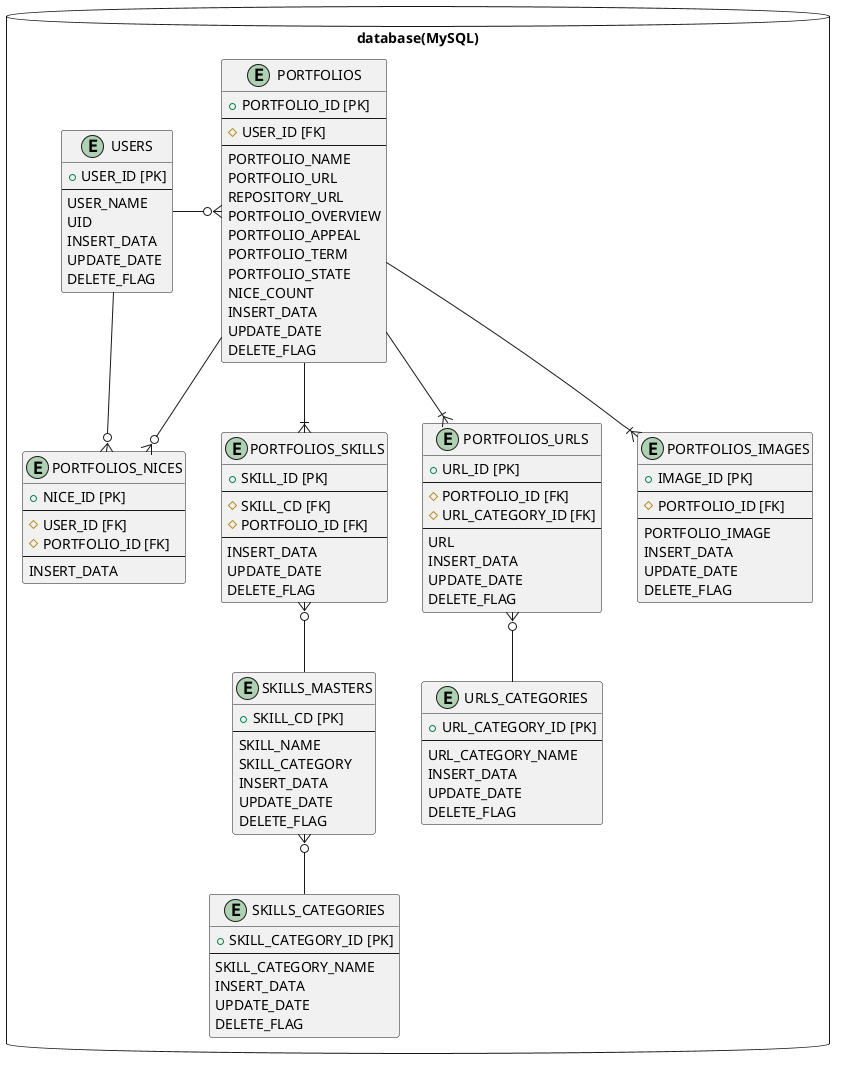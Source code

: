 @startuml EntityRelationship

package "database(MySQL)" as target_system <<Database>> {

    entity "USERS" as users {
        + USER_ID [PK]
        --
        USER_NAME
        UID
        INSERT_DATA
        UPDATE_DATE
        DELETE_FLAG
       }

    entity "PORTFOLIOS" as portfolios {
        + PORTFOLIO_ID [PK]
        --
        # USER_ID [FK]
        --
        PORTFOLIO_NAME
        PORTFOLIO_URL
        REPOSITORY_URL
        PORTFOLIO_OVERVIEW
        PORTFOLIO_APPEAL
        PORTFOLIO_TERM
        PORTFOLIO_STATE
        NICE_COUNT
        INSERT_DATA
        UPDATE_DATE
        DELETE_FLAG
    }

    entity "PORTFOLIOS_IMAGES" as portfolios_images {
        + IMAGE_ID [PK]
        --
        # PORTFOLIO_ID [FK]
        --
        PORTFOLIO_IMAGE
        INSERT_DATA
        UPDATE_DATE
        DELETE_FLAG
    }

    entity "PORTFOLIOS_SKILLS" as portfolios_skills {
        + SKILL_ID [PK]
        --
        # SKILL_CD [FK]
        # PORTFOLIO_ID [FK]
        --
        INSERT_DATA
        UPDATE_DATE
        DELETE_FLAG
    }

    entity "SKILLS_MASTERS" as skills_masters {
        + SKILL_CD [PK]
        --
        SKILL_NAME
        SKILL_CATEGORY
        INSERT_DATA
        UPDATE_DATE
        DELETE_FLAG
    }

    entity "SKILLS_CATEGORIES" as skills_categories {
        + SKILL_CATEGORY_ID [PK]
        --
        SKILL_CATEGORY_NAME
        INSERT_DATA
        UPDATE_DATE
        DELETE_FLAG
    }

   entity "PORTFOLIOS_NICES" as portfolios_nices {
        + NICE_ID [PK]
        --
        # USER_ID [FK]
        # PORTFOLIO_ID [FK]
        --
        INSERT_DATA 
    }

        entity "PORTFOLIOS_URLS" as portfolios_urls {
        + URL_ID [PK]
        --
        # PORTFOLIO_ID [FK]
        # URL_CATEGORY_ID [FK]
        --
        URL
        INSERT_DATA
        UPDATE_DATE
        DELETE_FLAG
    }

    entity "URLS_CATEGORIES" as urls_categories {
        + URL_CATEGORY_ID [PK]
        --
        URL_CATEGORY_NAME
        INSERT_DATA
        UPDATE_DATE
        DELETE_FLAG
}

users --right--o{ portfolios
users -down-o{ portfolios_nices
portfolios --o{ portfolios_nices
portfolios -down-|{ portfolios_images
portfolios -down-|{ portfolios_skills
portfolios_skills }o-down- skills_masters
skills_masters }o-down- skills_categories
portfolios --|{ portfolios_urls
portfolios_urls }o-down- urls_categories

@enduml